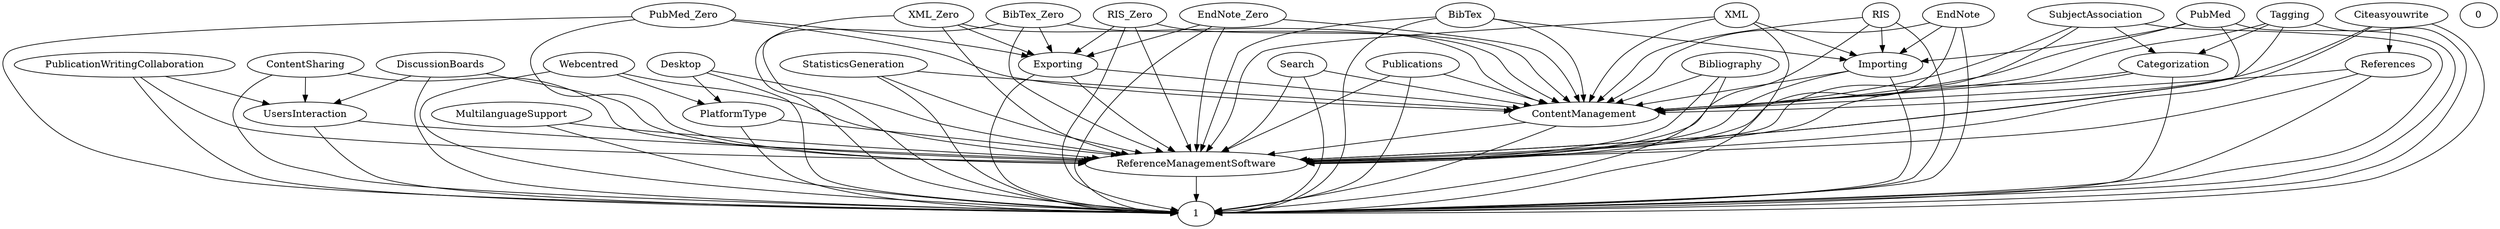 digraph G {
  MultilanguageSupport;
  RIS;
  PublicationWritingCollaboration;
  ContentManagement;
  ContentSharing;
  Search;
  StatisticsGeneration;
  PlatformType;
  PubMed_Zero;
  Exporting;
  Citeasyouwrite;
  BibTex;
  XML_Zero;
  0;
  Webcentred;
  SubjectAssociation;
  References;
  1;
  Publications;
  BibTex_Zero;
  Bibliography;
  RIS_Zero;
  Tagging;
  XML;
  Desktop;
  Importing;
  EndNote;
  Categorization;
  PubMed;
  ReferenceManagementSoftware;
  UsersInteraction;
  EndNote_Zero;
  DiscussionBoards;
  Webcentred -> PlatformType;
  RIS_Zero -> Exporting;
  Exporting -> ContentManagement;
  StatisticsGeneration -> ContentManagement;
  SubjectAssociation -> Categorization;
  ReferenceManagementSoftware -> 1;
  BibTex -> Importing;
  References -> ContentManagement;
  PublicationWritingCollaboration -> UsersInteraction;
  Citeasyouwrite -> References;
  Bibliography -> ContentManagement;
  PlatformType -> ReferenceManagementSoftware;
  MultilanguageSupport -> ReferenceManagementSoftware;
  Categorization -> ContentManagement;
  PubMed_Zero -> Exporting;
  PubMed -> Importing;
  BibTex_Zero -> Exporting;
  RIS -> Importing;
  Desktop -> PlatformType;
  DiscussionBoards -> UsersInteraction;
  ContentManagement -> ReferenceManagementSoftware;
  UsersInteraction -> ReferenceManagementSoftware;
  EndNote -> Importing;
  Importing -> ContentManagement;
  XML_Zero -> Exporting;
  Tagging -> Categorization;
  Publications -> ContentManagement;
  EndNote_Zero -> Exporting;
  ContentSharing -> UsersInteraction;
  Search -> ContentManagement;
  XML -> Importing;
  MultilanguageSupport -> 1;
  RIS -> ContentManagement;
  PublicationWritingCollaboration -> ReferenceManagementSoftware;
  ContentManagement -> 1;
  ContentSharing -> ReferenceManagementSoftware;
  Search -> ReferenceManagementSoftware;
  Search -> 1;
  StatisticsGeneration -> ReferenceManagementSoftware;
  StatisticsGeneration -> 1;
  PlatformType -> 1;
  PubMed_Zero -> ContentManagement;
  Exporting -> ReferenceManagementSoftware;
  Exporting -> 1;
  Citeasyouwrite -> ContentManagement;
  BibTex -> ContentManagement;
  XML_Zero -> ReferenceManagementSoftware;
  XML_Zero -> ContentManagement;
  XML_Zero -> 1;
  Webcentred -> ReferenceManagementSoftware;
  Webcentred -> 1;
  SubjectAssociation -> ContentManagement;
  References -> ReferenceManagementSoftware;
  References -> 1;
  Publications -> ReferenceManagementSoftware;
  Publications -> 1;
  BibTex_Zero -> ReferenceManagementSoftware;
  BibTex_Zero -> ContentManagement;
  BibTex_Zero -> 1;
  Bibliography -> ReferenceManagementSoftware;
  Bibliography -> 1;
  RIS_Zero -> ReferenceManagementSoftware;
  RIS_Zero -> ContentManagement;
  RIS_Zero -> 1;
  Tagging -> ContentManagement;
  XML -> ContentManagement;
  Desktop -> ReferenceManagementSoftware;
  Desktop -> 1;
  Importing -> ReferenceManagementSoftware;
  Importing -> 1;
  EndNote -> ReferenceManagementSoftware;
  EndNote -> ContentManagement;
  EndNote -> 1;
  Categorization -> ReferenceManagementSoftware;
  Categorization -> 1;
  PubMed -> ReferenceManagementSoftware;
  PubMed -> ContentManagement;
  PubMed -> 1;
  UsersInteraction -> 1;
  EndNote_Zero -> ReferenceManagementSoftware;
  EndNote_Zero -> ContentManagement;
  EndNote_Zero -> 1;
  DiscussionBoards -> ReferenceManagementSoftware;
  DiscussionBoards -> 1;
  RIS -> ReferenceManagementSoftware;
  RIS -> 1;
  PublicationWritingCollaboration -> 1;
  ContentSharing -> 1;
  PubMed_Zero -> ReferenceManagementSoftware;
  PubMed_Zero -> 1;
  Citeasyouwrite -> ReferenceManagementSoftware;
  Citeasyouwrite -> 1;
  BibTex -> ReferenceManagementSoftware;
  BibTex -> 1;
  SubjectAssociation -> ReferenceManagementSoftware;
  SubjectAssociation -> 1;
  Tagging -> ReferenceManagementSoftware;
  Tagging -> 1;
  XML -> ReferenceManagementSoftware;
  XML -> 1;
}
